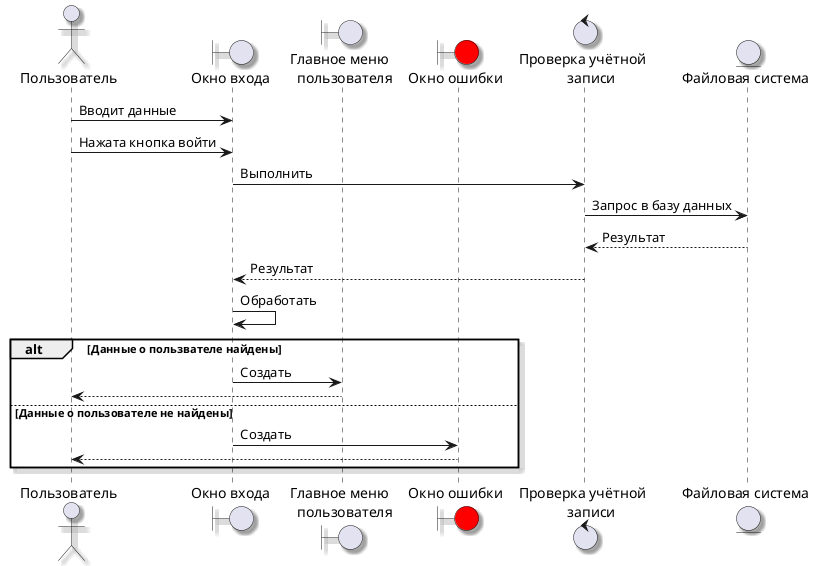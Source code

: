 @startuml
skinparam Shadowing true
actor "Пользователь" as person
boundary "Окно входа" as loginWindow
boundary "Главное меню\n   пользователя" as mainMenu
boundary "Окно ошибки" as errorWindow #Red

control "Проверка учётной\n     записи" as checkDatabase
entity "Файловая система" as fs

person -> loginWindow : Вводит данные
person -> loginWindow : Нажата кнопка войти
loginWindow -> checkDatabase : Выполнить
checkDatabase -> fs : Запрос в базу данных
fs --> checkDatabase : Результат
checkDatabase --> loginWindow : Результат
loginWindow -> loginWindow : Обработать
alt Данные о пользвателе найдены
    loginWindow -> mainMenu : Создать
    mainMenu --> person
else Данные о пользователе не найдены
    loginWindow -> errorWindow : Создать
    errorWindow --> person
end
@enduml